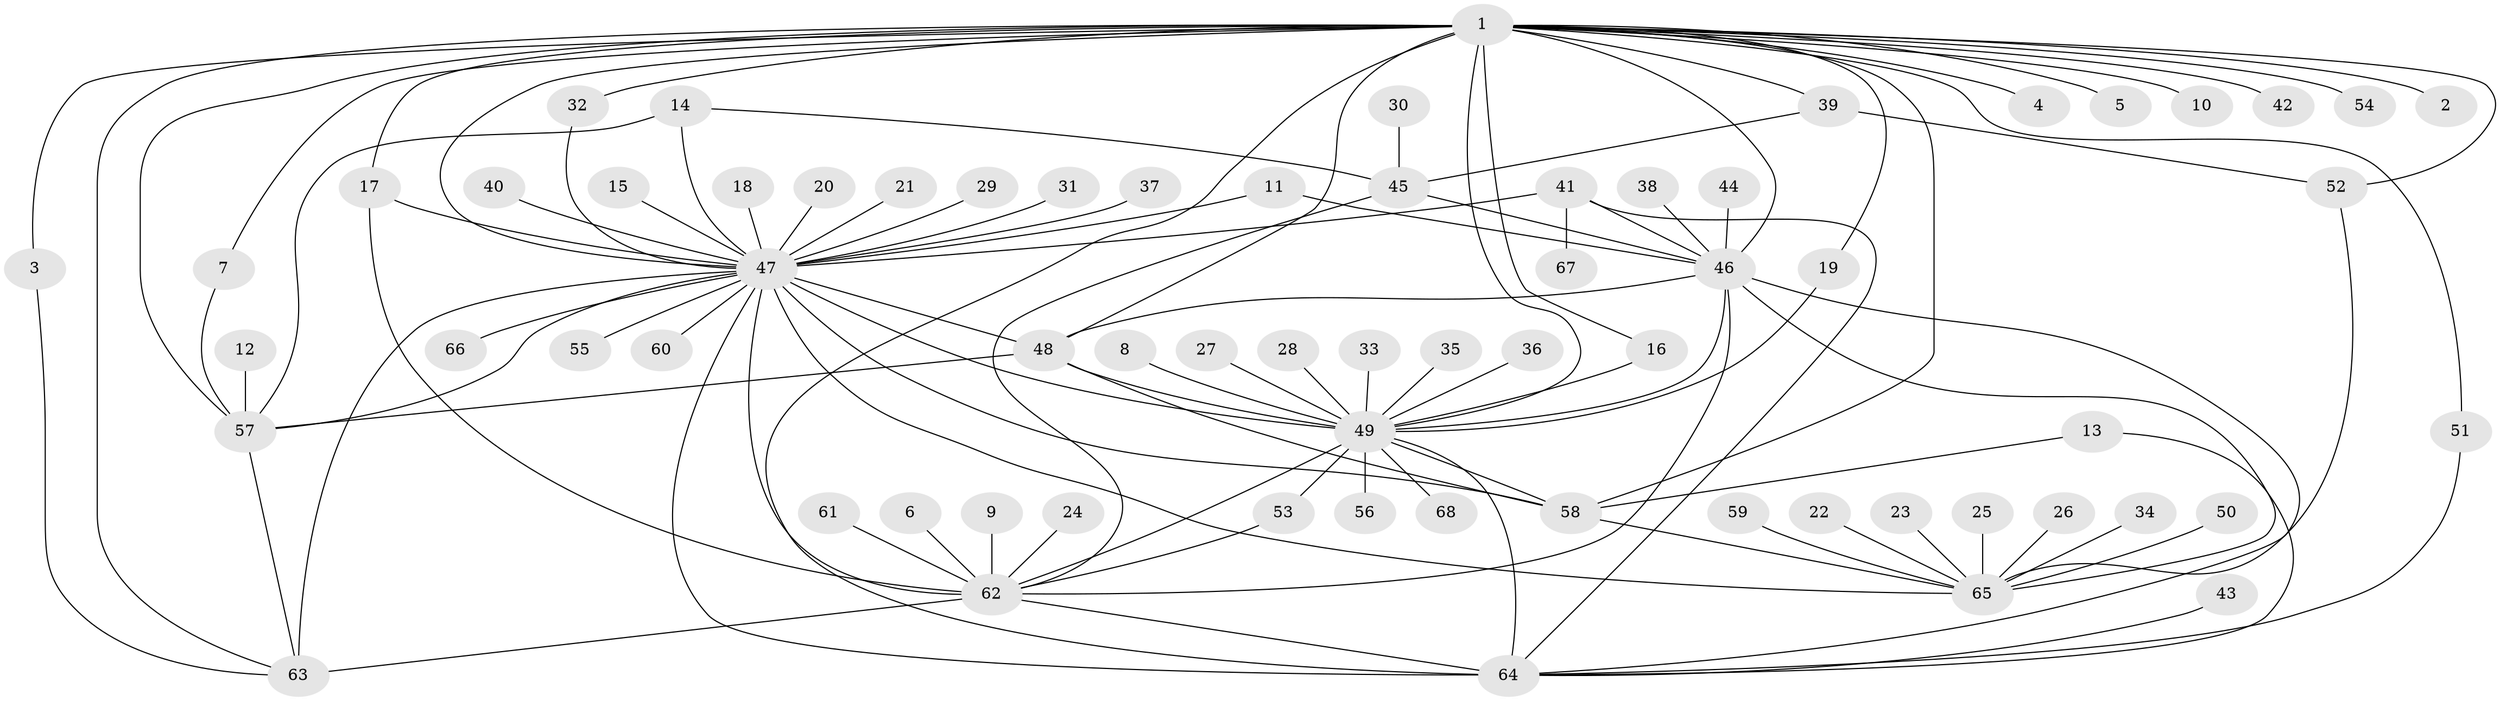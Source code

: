 // original degree distribution, {8: 0.02962962962962963, 27: 0.007407407407407408, 2: 0.2, 9: 0.007407407407407408, 1: 0.5037037037037037, 6: 0.014814814814814815, 11: 0.014814814814814815, 22: 0.007407407407407408, 13: 0.007407407407407408, 16: 0.007407407407407408, 3: 0.0962962962962963, 5: 0.02962962962962963, 4: 0.05185185185185185, 10: 0.007407407407407408, 14: 0.014814814814814815}
// Generated by graph-tools (version 1.1) at 2025/26/03/09/25 03:26:04]
// undirected, 68 vertices, 107 edges
graph export_dot {
graph [start="1"]
  node [color=gray90,style=filled];
  1;
  2;
  3;
  4;
  5;
  6;
  7;
  8;
  9;
  10;
  11;
  12;
  13;
  14;
  15;
  16;
  17;
  18;
  19;
  20;
  21;
  22;
  23;
  24;
  25;
  26;
  27;
  28;
  29;
  30;
  31;
  32;
  33;
  34;
  35;
  36;
  37;
  38;
  39;
  40;
  41;
  42;
  43;
  44;
  45;
  46;
  47;
  48;
  49;
  50;
  51;
  52;
  53;
  54;
  55;
  56;
  57;
  58;
  59;
  60;
  61;
  62;
  63;
  64;
  65;
  66;
  67;
  68;
  1 -- 2 [weight=1.0];
  1 -- 3 [weight=1.0];
  1 -- 4 [weight=1.0];
  1 -- 5 [weight=1.0];
  1 -- 7 [weight=1.0];
  1 -- 10 [weight=1.0];
  1 -- 16 [weight=1.0];
  1 -- 17 [weight=1.0];
  1 -- 19 [weight=1.0];
  1 -- 32 [weight=1.0];
  1 -- 39 [weight=1.0];
  1 -- 42 [weight=1.0];
  1 -- 46 [weight=2.0];
  1 -- 47 [weight=2.0];
  1 -- 48 [weight=1.0];
  1 -- 49 [weight=1.0];
  1 -- 51 [weight=1.0];
  1 -- 52 [weight=1.0];
  1 -- 54 [weight=1.0];
  1 -- 57 [weight=3.0];
  1 -- 58 [weight=1.0];
  1 -- 63 [weight=1.0];
  1 -- 64 [weight=2.0];
  3 -- 63 [weight=1.0];
  6 -- 62 [weight=1.0];
  7 -- 57 [weight=1.0];
  8 -- 49 [weight=1.0];
  9 -- 62 [weight=1.0];
  11 -- 46 [weight=1.0];
  11 -- 47 [weight=1.0];
  12 -- 57 [weight=1.0];
  13 -- 58 [weight=1.0];
  13 -- 64 [weight=1.0];
  14 -- 45 [weight=1.0];
  14 -- 47 [weight=1.0];
  14 -- 57 [weight=1.0];
  15 -- 47 [weight=1.0];
  16 -- 49 [weight=2.0];
  17 -- 47 [weight=1.0];
  17 -- 62 [weight=1.0];
  18 -- 47 [weight=1.0];
  19 -- 49 [weight=1.0];
  20 -- 47 [weight=1.0];
  21 -- 47 [weight=1.0];
  22 -- 65 [weight=1.0];
  23 -- 65 [weight=1.0];
  24 -- 62 [weight=1.0];
  25 -- 65 [weight=1.0];
  26 -- 65 [weight=1.0];
  27 -- 49 [weight=1.0];
  28 -- 49 [weight=1.0];
  29 -- 47 [weight=1.0];
  30 -- 45 [weight=1.0];
  31 -- 47 [weight=1.0];
  32 -- 47 [weight=1.0];
  33 -- 49 [weight=1.0];
  34 -- 65 [weight=1.0];
  35 -- 49 [weight=1.0];
  36 -- 49 [weight=1.0];
  37 -- 47 [weight=1.0];
  38 -- 46 [weight=1.0];
  39 -- 45 [weight=1.0];
  39 -- 52 [weight=1.0];
  40 -- 47 [weight=1.0];
  41 -- 46 [weight=1.0];
  41 -- 47 [weight=1.0];
  41 -- 64 [weight=1.0];
  41 -- 67 [weight=1.0];
  43 -- 64 [weight=1.0];
  44 -- 46 [weight=1.0];
  45 -- 46 [weight=1.0];
  45 -- 62 [weight=1.0];
  46 -- 48 [weight=1.0];
  46 -- 49 [weight=1.0];
  46 -- 62 [weight=1.0];
  46 -- 64 [weight=1.0];
  46 -- 65 [weight=1.0];
  47 -- 48 [weight=2.0];
  47 -- 49 [weight=2.0];
  47 -- 55 [weight=1.0];
  47 -- 57 [weight=1.0];
  47 -- 58 [weight=1.0];
  47 -- 60 [weight=1.0];
  47 -- 62 [weight=3.0];
  47 -- 63 [weight=1.0];
  47 -- 64 [weight=1.0];
  47 -- 65 [weight=1.0];
  47 -- 66 [weight=1.0];
  48 -- 49 [weight=4.0];
  48 -- 57 [weight=1.0];
  48 -- 58 [weight=1.0];
  49 -- 53 [weight=1.0];
  49 -- 56 [weight=2.0];
  49 -- 58 [weight=1.0];
  49 -- 62 [weight=2.0];
  49 -- 64 [weight=2.0];
  49 -- 68 [weight=1.0];
  50 -- 65 [weight=1.0];
  51 -- 64 [weight=1.0];
  52 -- 65 [weight=1.0];
  53 -- 62 [weight=1.0];
  57 -- 63 [weight=1.0];
  58 -- 65 [weight=1.0];
  59 -- 65 [weight=1.0];
  61 -- 62 [weight=1.0];
  62 -- 63 [weight=2.0];
  62 -- 64 [weight=2.0];
}
